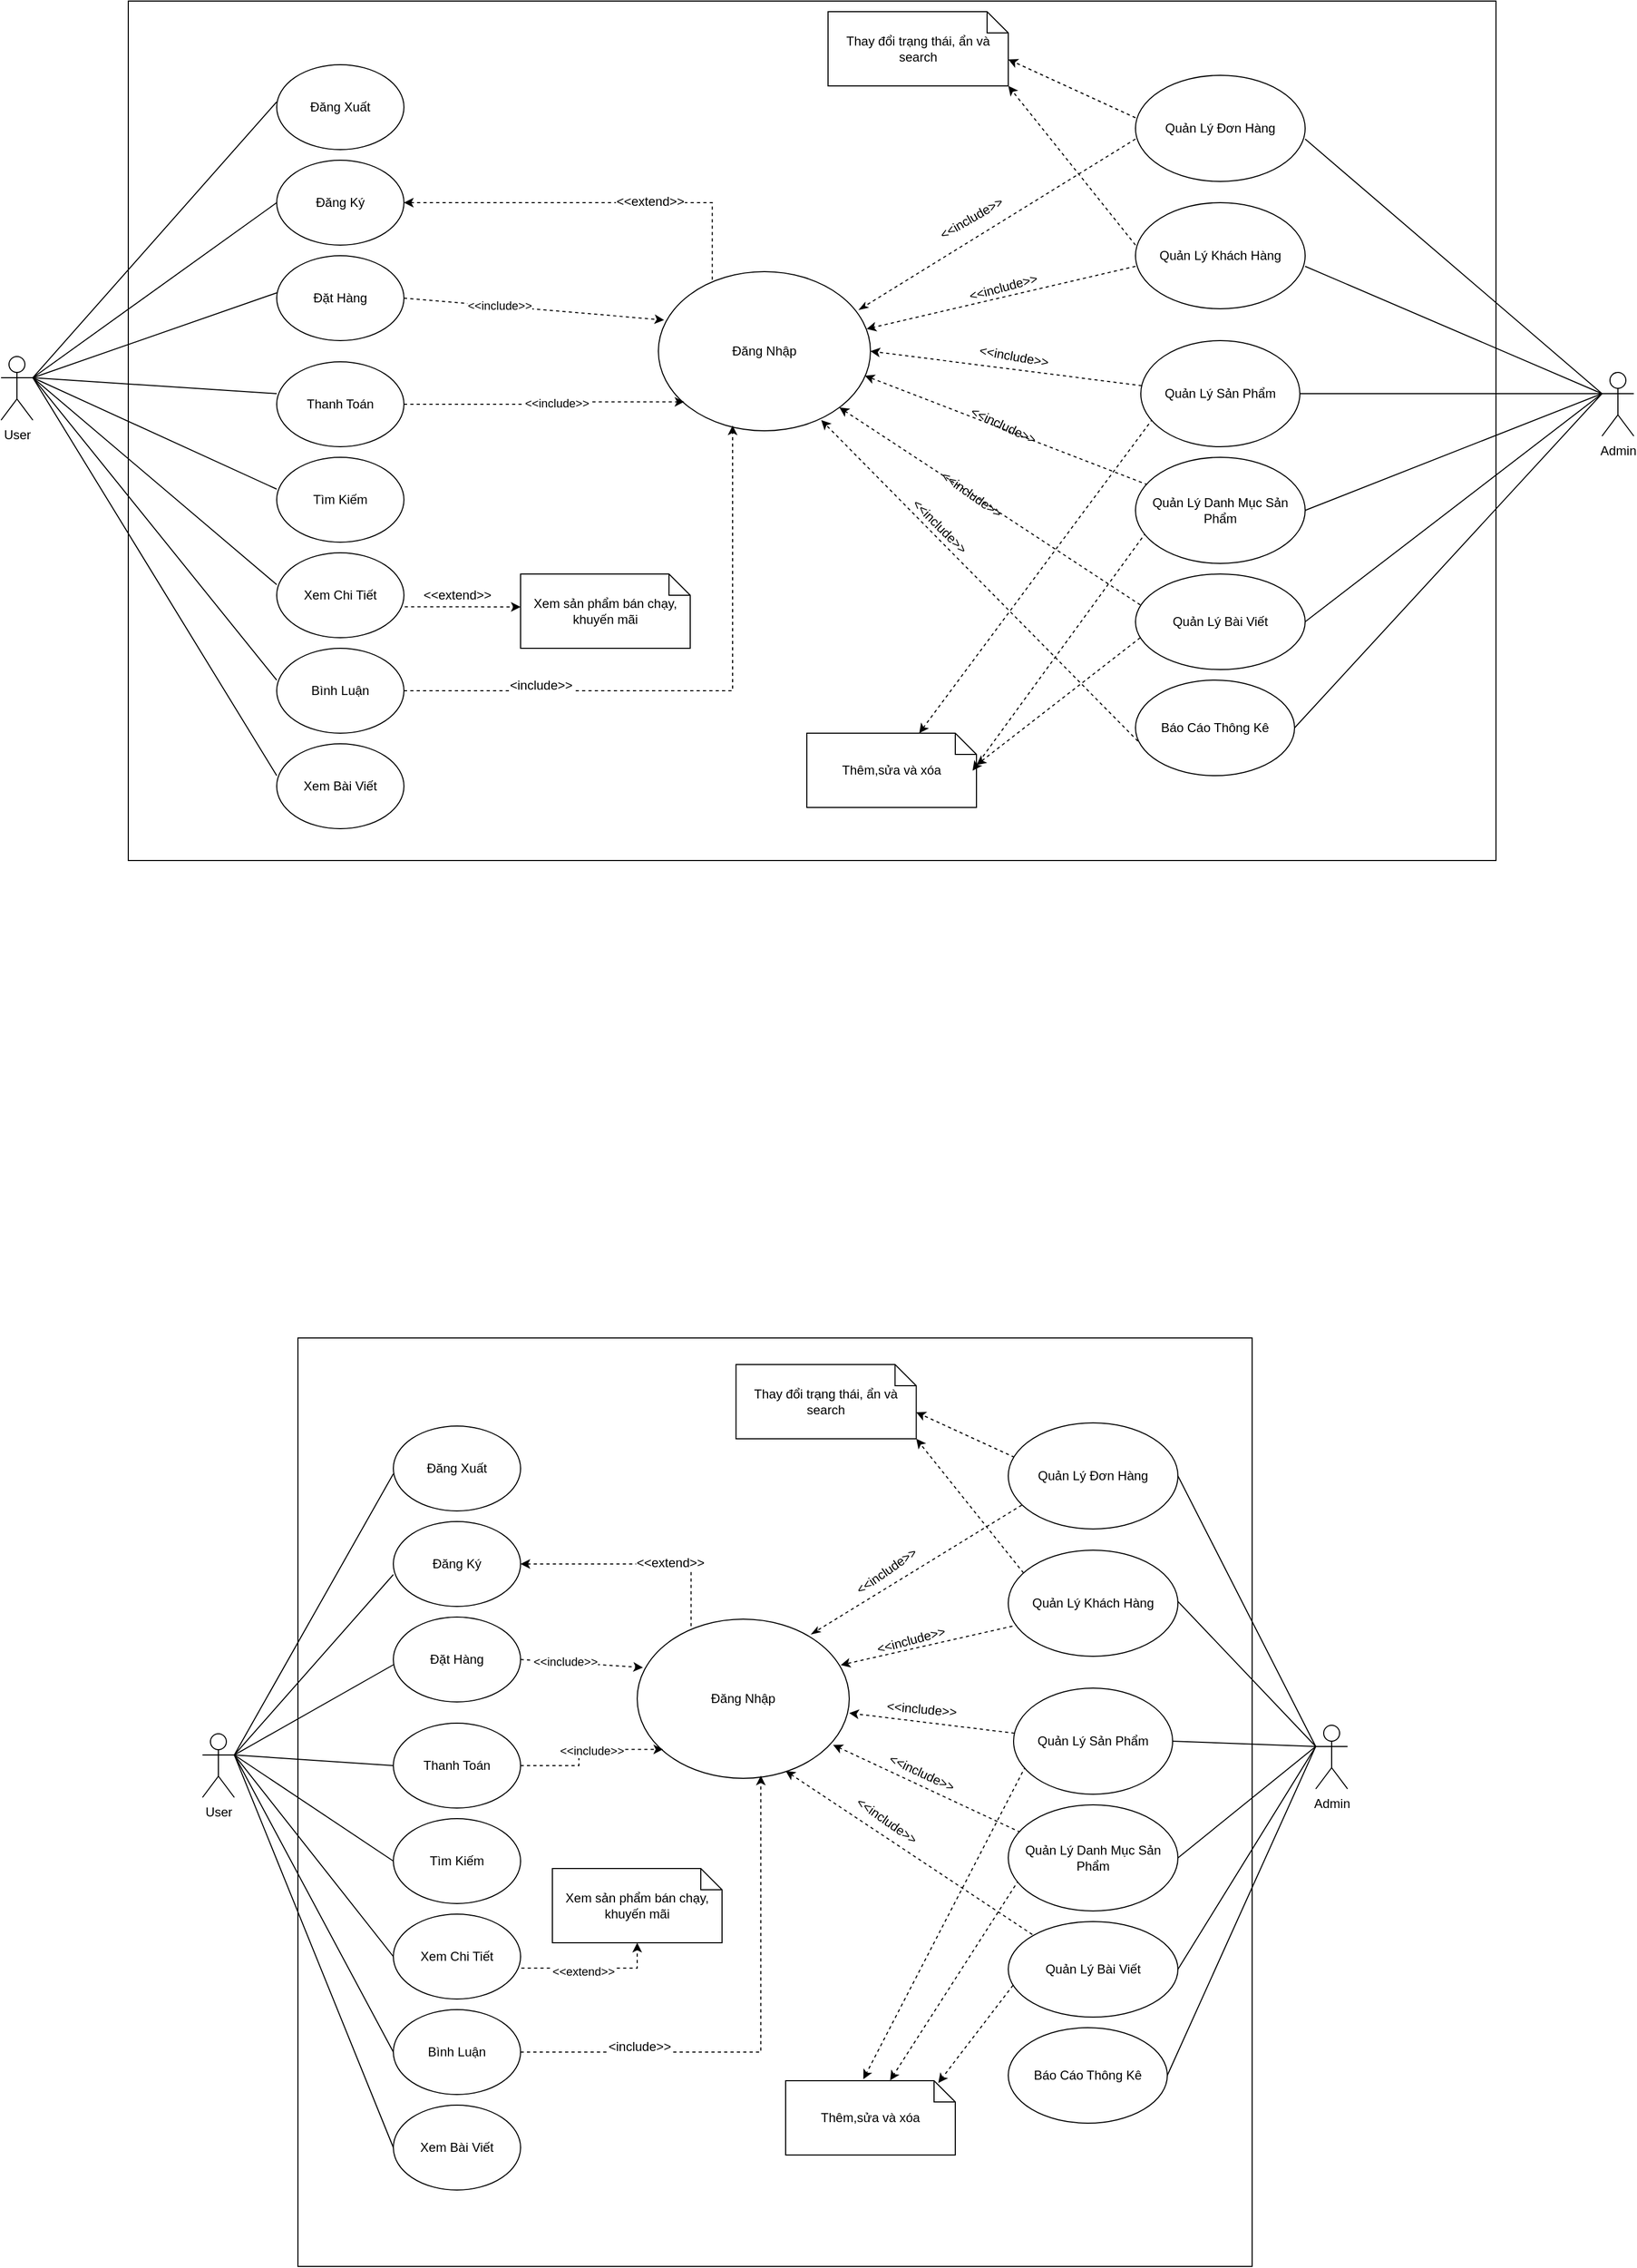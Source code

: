 <mxfile version="25.0.3">
  <diagram name="Page-1" id="x4a_CrOOiANk78A3KvGd">
    <mxGraphModel dx="1878" dy="922" grid="1" gridSize="10" guides="1" tooltips="1" connect="1" arrows="1" fold="1" page="1" pageScale="1" pageWidth="3300" pageHeight="4681" math="0" shadow="0">
      <root>
        <mxCell id="0" />
        <mxCell id="1" parent="0" />
        <mxCell id="pyRZXPUVbA9_702f5Y_X-11" style="rounded=0;orthogonalLoop=1;jettySize=auto;html=1;exitX=1;exitY=0.333;exitDx=0;exitDy=0;exitPerimeter=0;fontFamily=Helvetica;fontSize=12;fontColor=default;entryX=0;entryY=0.5;entryDx=0;entryDy=0;endArrow=none;endFill=0;" parent="1" source="Nud_BQLuELYe_r3ZkEnG-1" edge="1">
          <mxGeometry relative="1" as="geometry">
            <mxPoint x="1120" y="220" as="targetPoint" />
          </mxGeometry>
        </mxCell>
        <mxCell id="pyRZXPUVbA9_702f5Y_X-12" style="rounded=0;orthogonalLoop=1;jettySize=auto;html=1;exitX=1;exitY=0.333;exitDx=0;exitDy=0;exitPerimeter=0;fontFamily=Helvetica;fontSize=12;fontColor=default;entryX=0;entryY=0.5;entryDx=0;entryDy=0;endArrow=none;endFill=0;" parent="1" source="Nud_BQLuELYe_r3ZkEnG-1" edge="1">
          <mxGeometry relative="1" as="geometry">
            <mxPoint x="1120.0" y="125" as="targetPoint" />
          </mxGeometry>
        </mxCell>
        <mxCell id="pyRZXPUVbA9_702f5Y_X-20" style="rounded=0;orthogonalLoop=1;jettySize=auto;html=1;exitX=1;exitY=0.333;exitDx=0;exitDy=0;exitPerimeter=0;fontFamily=Helvetica;fontSize=12;fontColor=default;entryX=0;entryY=0.5;entryDx=0;entryDy=0;endArrow=none;endFill=0;" parent="1" source="Nud_BQLuELYe_r3ZkEnG-1" edge="1">
          <mxGeometry relative="1" as="geometry">
            <mxPoint x="1120.0" y="670" as="targetPoint" />
          </mxGeometry>
        </mxCell>
        <mxCell id="Nud_BQLuELYe_r3ZkEnG-1" value="User" style="shape=umlActor;verticalLabelPosition=bottom;verticalAlign=top;html=1;outlineConnect=0;" parent="1" vertex="1">
          <mxGeometry x="860" y="365" width="30" height="60" as="geometry" />
        </mxCell>
        <mxCell id="OdKkpMeZ7IpjYvgaHoXA-8" style="rounded=0;orthogonalLoop=1;jettySize=auto;html=1;exitX=0;exitY=0.333;exitDx=0;exitDy=0;exitPerimeter=0;entryX=1;entryY=0.5;entryDx=0;entryDy=0;endArrow=none;endFill=0;" parent="1" source="Nud_BQLuELYe_r3ZkEnG-3" edge="1">
          <mxGeometry relative="1" as="geometry">
            <mxPoint x="2090" y="160" as="targetPoint" />
          </mxGeometry>
        </mxCell>
        <mxCell id="OdKkpMeZ7IpjYvgaHoXA-9" style="rounded=0;orthogonalLoop=1;jettySize=auto;html=1;exitX=0;exitY=0.333;exitDx=0;exitDy=0;exitPerimeter=0;entryX=1;entryY=0.5;entryDx=0;entryDy=0;endArrow=none;endFill=0;" parent="1" source="Nud_BQLuELYe_r3ZkEnG-3" edge="1">
          <mxGeometry relative="1" as="geometry">
            <mxPoint x="2090" y="280.0" as="targetPoint" />
          </mxGeometry>
        </mxCell>
        <mxCell id="OdKkpMeZ7IpjYvgaHoXA-10" style="rounded=0;orthogonalLoop=1;jettySize=auto;html=1;exitX=0;exitY=0.333;exitDx=0;exitDy=0;exitPerimeter=0;endArrow=none;endFill=0;entryX=1;entryY=0.5;entryDx=0;entryDy=0;" parent="1" source="Nud_BQLuELYe_r3ZkEnG-3" target="EuURe4UWY_9U8k-Uneeb-14" edge="1">
          <mxGeometry relative="1" as="geometry">
            <mxPoint x="2090" y="400.0" as="targetPoint" />
          </mxGeometry>
        </mxCell>
        <mxCell id="OdKkpMeZ7IpjYvgaHoXA-11" style="rounded=0;orthogonalLoop=1;jettySize=auto;html=1;entryX=1;entryY=0.5;entryDx=0;entryDy=0;endArrow=none;endFill=0;" parent="1" target="EuURe4UWY_9U8k-Uneeb-15" edge="1">
          <mxGeometry relative="1" as="geometry">
            <mxPoint x="2370" y="400" as="sourcePoint" />
            <mxPoint x="2090" y="520.0" as="targetPoint" />
          </mxGeometry>
        </mxCell>
        <mxCell id="OdKkpMeZ7IpjYvgaHoXA-12" style="rounded=0;orthogonalLoop=1;jettySize=auto;html=1;exitX=0;exitY=0.333;exitDx=0;exitDy=0;exitPerimeter=0;entryX=1;entryY=0.5;entryDx=0;entryDy=0;endArrow=none;endFill=0;" parent="1" source="Nud_BQLuELYe_r3ZkEnG-3" target="EuURe4UWY_9U8k-Uneeb-16" edge="1">
          <mxGeometry relative="1" as="geometry">
            <mxPoint x="2090" y="640" as="targetPoint" />
          </mxGeometry>
        </mxCell>
        <mxCell id="qhDxRso9LNAH2FtVtD3s-2" style="rounded=0;orthogonalLoop=1;jettySize=auto;html=1;exitX=0;exitY=0.333;exitDx=0;exitDy=0;exitPerimeter=0;entryX=1;entryY=0.5;entryDx=0;entryDy=0;endArrow=none;endFill=0;" parent="1" source="Nud_BQLuELYe_r3ZkEnG-3" target="EuURe4UWY_9U8k-Uneeb-17" edge="1">
          <mxGeometry relative="1" as="geometry">
            <mxPoint x="2090" y="760" as="targetPoint" />
          </mxGeometry>
        </mxCell>
        <mxCell id="Nud_BQLuELYe_r3ZkEnG-3" value="Admin" style="shape=umlActor;verticalLabelPosition=bottom;verticalAlign=top;html=1;outlineConnect=0;" parent="1" vertex="1">
          <mxGeometry x="2370" y="380" width="30" height="60" as="geometry" />
        </mxCell>
        <mxCell id="hHHpHos3qXQZ88BaUu0H-11" value="" style="endArrow=none;html=1;rounded=0;entryX=0;entryY=0.5;entryDx=0;entryDy=0;" parent="1" edge="1">
          <mxGeometry width="50" height="50" relative="1" as="geometry">
            <mxPoint x="890" y="385" as="sourcePoint" />
            <mxPoint x="1120" y="305" as="targetPoint" />
          </mxGeometry>
        </mxCell>
        <mxCell id="hHHpHos3qXQZ88BaUu0H-12" value="" style="endArrow=none;html=1;rounded=0;entryX=0;entryY=0.5;entryDx=0;entryDy=0;" parent="1" edge="1">
          <mxGeometry width="50" height="50" relative="1" as="geometry">
            <mxPoint x="890" y="385" as="sourcePoint" />
            <mxPoint x="1120" y="400" as="targetPoint" />
          </mxGeometry>
        </mxCell>
        <mxCell id="hHHpHos3qXQZ88BaUu0H-13" value="" style="endArrow=none;html=1;rounded=0;entryX=0;entryY=0.5;entryDx=0;entryDy=0;" parent="1" edge="1">
          <mxGeometry width="50" height="50" relative="1" as="geometry">
            <mxPoint x="890" y="385" as="sourcePoint" />
            <mxPoint x="1120.0" y="490" as="targetPoint" />
          </mxGeometry>
        </mxCell>
        <mxCell id="hHHpHos3qXQZ88BaUu0H-14" value="" style="endArrow=none;html=1;rounded=0;entryX=0;entryY=0.5;entryDx=0;entryDy=0;exitX=1;exitY=0.333;exitDx=0;exitDy=0;exitPerimeter=0;" parent="1" source="Nud_BQLuELYe_r3ZkEnG-1" edge="1">
          <mxGeometry width="50" height="50" relative="1" as="geometry">
            <mxPoint x="890" y="405" as="sourcePoint" />
            <mxPoint x="1120.0" y="580" as="targetPoint" />
          </mxGeometry>
        </mxCell>
        <mxCell id="hHHpHos3qXQZ88BaUu0H-34" value="Đăng Nhập" style="ellipse;whiteSpace=wrap;html=1;" parent="1" vertex="1">
          <mxGeometry x="1480" y="285" width="200" height="150" as="geometry" />
        </mxCell>
        <mxCell id="OdKkpMeZ7IpjYvgaHoXA-18" style="rounded=0;orthogonalLoop=1;jettySize=auto;html=1;exitX=0;exitY=0.5;exitDx=0;exitDy=0;entryX=0.945;entryY=0.24;entryDx=0;entryDy=0;dashed=1;endArrow=classicThin;endFill=1;entryPerimeter=0;" parent="1" target="hHHpHos3qXQZ88BaUu0H-34" edge="1">
          <mxGeometry relative="1" as="geometry">
            <mxPoint x="1930" y="160" as="sourcePoint" />
          </mxGeometry>
        </mxCell>
        <mxCell id="OdKkpMeZ7IpjYvgaHoXA-16" style="rounded=0;orthogonalLoop=1;jettySize=auto;html=1;exitX=0;exitY=0.25;exitDx=0;exitDy=0;dashed=1;endArrow=classic;endFill=1;entryX=1;entryY=1;entryDx=0;entryDy=0;entryPerimeter=0;" parent="1" target="OdKkpMeZ7IpjYvgaHoXA-13" edge="1">
          <mxGeometry relative="1" as="geometry">
            <mxPoint x="1750" y="110" as="targetPoint" />
            <mxPoint x="1930" y="260.0" as="sourcePoint" />
          </mxGeometry>
        </mxCell>
        <mxCell id="OdKkpMeZ7IpjYvgaHoXA-20" style="rounded=0;orthogonalLoop=1;jettySize=auto;html=1;exitX=0.006;exitY=0.425;exitDx=0;exitDy=0;endArrow=classic;endFill=1;dashed=1;entryX=1;entryY=0.5;entryDx=0;entryDy=0;exitPerimeter=0;" parent="1" source="EuURe4UWY_9U8k-Uneeb-14" target="hHHpHos3qXQZ88BaUu0H-34" edge="1">
          <mxGeometry relative="1" as="geometry">
            <mxPoint x="1930" y="400.0" as="sourcePoint" />
          </mxGeometry>
        </mxCell>
        <mxCell id="EuURe4UWY_9U8k-Uneeb-4" style="rounded=0;orthogonalLoop=1;jettySize=auto;html=1;exitX=0.075;exitY=0.737;exitDx=0;exitDy=0;dashed=1;exitPerimeter=0;" parent="1" source="EuURe4UWY_9U8k-Uneeb-14" target="OdKkpMeZ7IpjYvgaHoXA-14" edge="1">
          <mxGeometry relative="1" as="geometry">
            <mxPoint x="1930" y="440.0" as="sourcePoint" />
          </mxGeometry>
        </mxCell>
        <mxCell id="OdKkpMeZ7IpjYvgaHoXA-23" style="rounded=0;orthogonalLoop=1;jettySize=auto;html=1;exitX=0.028;exitY=0.323;exitDx=0;exitDy=0;entryX=1;entryY=1;entryDx=0;entryDy=0;dashed=1;endArrow=classic;endFill=1;exitPerimeter=0;" parent="1" source="EuURe4UWY_9U8k-Uneeb-16" target="hHHpHos3qXQZ88BaUu0H-34" edge="1">
          <mxGeometry relative="1" as="geometry">
            <mxPoint x="1930" y="620.0" as="sourcePoint" />
          </mxGeometry>
        </mxCell>
        <mxCell id="OdKkpMeZ7IpjYvgaHoXA-13" value="&lt;font style=&quot;font-size: 12px;&quot;&gt;Thay đổi trạng thái, ẩn và search&lt;/font&gt;" style="shape=note;size=20;whiteSpace=wrap;html=1;" parent="1" vertex="1">
          <mxGeometry x="1640" y="40" width="170" height="70" as="geometry" />
        </mxCell>
        <mxCell id="OdKkpMeZ7IpjYvgaHoXA-14" value="&lt;font style=&quot;font-size: 12px;&quot;&gt;Thêm,sửa và xóa&lt;/font&gt;" style="shape=note;size=20;whiteSpace=wrap;html=1;" parent="1" vertex="1">
          <mxGeometry x="1620" y="720" width="160" height="70" as="geometry" />
        </mxCell>
        <mxCell id="OdKkpMeZ7IpjYvgaHoXA-15" style="rounded=0;orthogonalLoop=1;jettySize=auto;html=1;exitX=0;exitY=0.25;exitDx=0;exitDy=0;entryX=0;entryY=0;entryDx=170;entryDy=45;entryPerimeter=0;endArrow=classic;endFill=1;dashed=1;" parent="1" target="OdKkpMeZ7IpjYvgaHoXA-13" edge="1">
          <mxGeometry relative="1" as="geometry">
            <mxPoint x="1930" y="140" as="sourcePoint" />
          </mxGeometry>
        </mxCell>
        <mxCell id="OdKkpMeZ7IpjYvgaHoXA-19" style="rounded=0;orthogonalLoop=1;jettySize=auto;html=1;exitX=0;exitY=0.5;exitDx=0;exitDy=0;entryX=0.982;entryY=0.36;entryDx=0;entryDy=0;entryPerimeter=0;endArrow=classic;endFill=1;dashed=1;" parent="1" target="hHHpHos3qXQZ88BaUu0H-34" edge="1">
          <mxGeometry relative="1" as="geometry">
            <mxPoint x="1930" y="280.0" as="sourcePoint" />
          </mxGeometry>
        </mxCell>
        <mxCell id="OdKkpMeZ7IpjYvgaHoXA-21" style="rounded=0;orthogonalLoop=1;jettySize=auto;html=1;exitX=0.028;exitY=0.667;exitDx=0;exitDy=0;endArrow=classic;endFill=1;dashed=1;exitPerimeter=0;" parent="1" source="EuURe4UWY_9U8k-Uneeb-16" edge="1">
          <mxGeometry relative="1" as="geometry">
            <mxPoint x="1780" y="750" as="targetPoint" />
            <mxPoint x="1930" y="660" as="sourcePoint" />
          </mxGeometry>
        </mxCell>
        <mxCell id="OdKkpMeZ7IpjYvgaHoXA-22" style="rounded=0;orthogonalLoop=1;jettySize=auto;html=1;exitX=0.061;exitY=0.71;exitDx=0;exitDy=0;entryX=0.977;entryY=0.506;entryDx=0;entryDy=0;entryPerimeter=0;endArrow=classic;endFill=1;dashed=1;exitPerimeter=0;" parent="1" source="EuURe4UWY_9U8k-Uneeb-15" target="OdKkpMeZ7IpjYvgaHoXA-14" edge="1">
          <mxGeometry relative="1" as="geometry">
            <mxPoint x="1930" y="540.0" as="sourcePoint" />
          </mxGeometry>
        </mxCell>
        <mxCell id="OdKkpMeZ7IpjYvgaHoXA-24" style="rounded=0;orthogonalLoop=1;jettySize=auto;html=1;exitX=0.072;exitY=0.259;exitDx=0;exitDy=0;entryX=0.974;entryY=0.654;entryDx=0;entryDy=0;entryPerimeter=0;dashed=1;endArrow=classic;endFill=1;exitPerimeter=0;" parent="1" source="EuURe4UWY_9U8k-Uneeb-15" target="hHHpHos3qXQZ88BaUu0H-34" edge="1">
          <mxGeometry relative="1" as="geometry">
            <mxPoint x="1930" y="500.0" as="sourcePoint" />
          </mxGeometry>
        </mxCell>
        <mxCell id="OdKkpMeZ7IpjYvgaHoXA-25" value="&amp;lt;&amp;lt;include&amp;gt;&amp;gt;" style="text;html=1;align=center;verticalAlign=middle;resizable=0;points=[];autosize=1;strokeColor=none;fillColor=none;rotation=-30;" parent="1" vertex="1">
          <mxGeometry x="1730" y="220" width="90" height="30" as="geometry" />
        </mxCell>
        <mxCell id="OdKkpMeZ7IpjYvgaHoXA-26" value="&amp;lt;&amp;lt;include&amp;gt;&amp;gt;" style="text;html=1;align=center;verticalAlign=middle;resizable=0;points=[];autosize=1;strokeColor=none;fillColor=none;rotation=-15;" parent="1" vertex="1">
          <mxGeometry x="1760" y="285" width="90" height="30" as="geometry" />
        </mxCell>
        <mxCell id="OdKkpMeZ7IpjYvgaHoXA-27" value="&amp;lt;&amp;lt;include&amp;gt;&amp;gt;" style="text;html=1;align=center;verticalAlign=middle;resizable=0;points=[];autosize=1;strokeColor=none;fillColor=none;rotation=10;" parent="1" vertex="1">
          <mxGeometry x="1770" y="350" width="90" height="30" as="geometry" />
        </mxCell>
        <mxCell id="OdKkpMeZ7IpjYvgaHoXA-28" value="&amp;lt;&amp;lt;include&amp;gt;&amp;gt;" style="text;html=1;align=center;verticalAlign=middle;resizable=0;points=[];autosize=1;strokeColor=none;fillColor=none;rotation=25;" parent="1" vertex="1">
          <mxGeometry x="1760" y="415" width="90" height="30" as="geometry" />
        </mxCell>
        <mxCell id="OdKkpMeZ7IpjYvgaHoXA-29" value="&amp;lt;&amp;lt;include&amp;gt;&amp;gt;" style="text;html=1;align=center;verticalAlign=middle;resizable=0;points=[];autosize=1;strokeColor=none;fillColor=none;rotation=45;" parent="1" vertex="1">
          <mxGeometry x="1700" y="510" width="90" height="30" as="geometry" />
        </mxCell>
        <mxCell id="qhDxRso9LNAH2FtVtD3s-3" style="rounded=0;orthogonalLoop=1;jettySize=auto;html=1;exitX=0.015;exitY=0.639;exitDx=0;exitDy=0;entryX=0.768;entryY=0.933;entryDx=0;entryDy=0;entryPerimeter=0;endArrow=classic;endFill=1;dashed=1;exitPerimeter=0;" parent="1" source="EuURe4UWY_9U8k-Uneeb-17" target="hHHpHos3qXQZ88BaUu0H-34" edge="1">
          <mxGeometry relative="1" as="geometry">
            <mxPoint x="1930" y="740" as="sourcePoint" />
          </mxGeometry>
        </mxCell>
        <mxCell id="qhDxRso9LNAH2FtVtD3s-4" value="&amp;lt;&amp;lt;include&amp;gt;&amp;gt;" style="text;html=1;align=center;verticalAlign=middle;resizable=0;points=[];autosize=1;strokeColor=none;fillColor=none;rotation=35;" parent="1" vertex="1">
          <mxGeometry x="1730" y="480" width="90" height="30" as="geometry" />
        </mxCell>
        <mxCell id="pyRZXPUVbA9_702f5Y_X-13" value="Xem sản phẩm bán chạy, khuyến mãi" style="shape=note;size=20;whiteSpace=wrap;html=1;" parent="1" vertex="1">
          <mxGeometry x="1350" y="570" width="160" height="70" as="geometry" />
        </mxCell>
        <mxCell id="pyRZXPUVbA9_702f5Y_X-14" style="edgeStyle=orthogonalEdgeStyle;rounded=0;orthogonalLoop=1;jettySize=auto;html=1;fontFamily=Helvetica;fontSize=12;fontColor=default;dashed=1;exitX=1.006;exitY=0.636;exitDx=0;exitDy=0;exitPerimeter=0;" parent="1" source="EuURe4UWY_9U8k-Uneeb-9" edge="1">
          <mxGeometry relative="1" as="geometry">
            <mxPoint x="1250" y="600" as="sourcePoint" />
            <mxPoint x="1350" y="601" as="targetPoint" />
          </mxGeometry>
        </mxCell>
        <mxCell id="pyRZXPUVbA9_702f5Y_X-34" value="&amp;lt;&amp;lt;extend&amp;gt;&amp;gt;" style="edgeLabel;html=1;align=center;verticalAlign=middle;resizable=0;points=[];rounded=1;shadow=0;strokeColor=default;fontFamily=Helvetica;fontSize=12;fontColor=default;fillColor=none;" parent="pyRZXPUVbA9_702f5Y_X-14" vertex="1" connectable="0">
          <mxGeometry x="-0.142" y="2" relative="1" as="geometry">
            <mxPoint x="2" y="-9" as="offset" />
          </mxGeometry>
        </mxCell>
        <mxCell id="pyRZXPUVbA9_702f5Y_X-17" style="edgeStyle=orthogonalEdgeStyle;rounded=0;orthogonalLoop=1;jettySize=auto;html=1;exitX=1;exitY=0.5;exitDx=0;exitDy=0;entryX=0.254;entryY=0.064;entryDx=0;entryDy=0;entryPerimeter=0;fontFamily=Helvetica;fontSize=12;fontColor=default;dashed=1;endArrow=none;endFill=0;startArrow=classic;startFill=1;" parent="1" source="EuURe4UWY_9U8k-Uneeb-1" target="hHHpHos3qXQZ88BaUu0H-34" edge="1">
          <mxGeometry relative="1" as="geometry">
            <mxPoint x="1010.0" y="235" as="sourcePoint" />
          </mxGeometry>
        </mxCell>
        <mxCell id="pyRZXPUVbA9_702f5Y_X-35" value="&amp;lt;&amp;lt;extend&amp;gt;&amp;gt;" style="edgeLabel;html=1;align=center;verticalAlign=middle;resizable=0;points=[];rounded=1;shadow=0;strokeColor=default;fontFamily=Helvetica;fontSize=12;fontColor=default;fillColor=none;" parent="pyRZXPUVbA9_702f5Y_X-17" vertex="1" connectable="0">
          <mxGeometry x="0.27" y="1" relative="1" as="geometry">
            <mxPoint as="offset" />
          </mxGeometry>
        </mxCell>
        <mxCell id="pyRZXPUVbA9_702f5Y_X-21" style="edgeStyle=orthogonalEdgeStyle;rounded=0;orthogonalLoop=1;jettySize=auto;html=1;exitX=1;exitY=0.5;exitDx=0;exitDy=0;entryX=0.35;entryY=0.967;entryDx=0;entryDy=0;entryPerimeter=0;fontFamily=Helvetica;fontSize=12;fontColor=default;dashed=1;" parent="1" source="EuURe4UWY_9U8k-Uneeb-10" target="hHHpHos3qXQZ88BaUu0H-34" edge="1">
          <mxGeometry relative="1" as="geometry">
            <mxPoint x="1010.0" y="780" as="sourcePoint" />
          </mxGeometry>
        </mxCell>
        <mxCell id="pyRZXPUVbA9_702f5Y_X-32" value="&amp;lt;include&amp;gt;&amp;gt;" style="edgeLabel;html=1;align=center;verticalAlign=middle;resizable=0;points=[];rounded=1;shadow=0;strokeColor=default;fontFamily=Helvetica;fontSize=12;fontColor=default;fillColor=none;" parent="pyRZXPUVbA9_702f5Y_X-21" vertex="1" connectable="0">
          <mxGeometry x="-0.541" y="5" relative="1" as="geometry">
            <mxPoint as="offset" />
          </mxGeometry>
        </mxCell>
        <mxCell id="pyRZXPUVbA9_702f5Y_X-24" style="rounded=0;orthogonalLoop=1;jettySize=auto;html=1;exitX=0;exitY=0.5;exitDx=0;exitDy=0;fontFamily=Helvetica;fontSize=12;fontColor=default;entryX=1;entryY=0.333;entryDx=0;entryDy=0;entryPerimeter=0;endArrow=none;endFill=0;" parent="1" target="Nud_BQLuELYe_r3ZkEnG-1" edge="1">
          <mxGeometry relative="1" as="geometry">
            <mxPoint x="850" y="450" as="targetPoint" />
            <mxPoint x="1120.0" y="760" as="sourcePoint" />
          </mxGeometry>
        </mxCell>
        <mxCell id="EuURe4UWY_9U8k-Uneeb-1" value="Đăng Ký" style="ellipse;whiteSpace=wrap;html=1;" parent="1" vertex="1">
          <mxGeometry x="1120" y="180" width="120" height="80" as="geometry" />
        </mxCell>
        <mxCell id="EuURe4UWY_9U8k-Uneeb-2" value="Đăng Xuất" style="ellipse;whiteSpace=wrap;html=1;" parent="1" vertex="1">
          <mxGeometry x="1120" y="90" width="120" height="80" as="geometry" />
        </mxCell>
        <mxCell id="EuURe4UWY_9U8k-Uneeb-3" value="Đặt Hàng" style="ellipse;whiteSpace=wrap;html=1;" parent="1" vertex="1">
          <mxGeometry x="1120" y="270" width="120" height="80" as="geometry" />
        </mxCell>
        <mxCell id="EuURe4UWY_9U8k-Uneeb-6" style="edgeStyle=orthogonalEdgeStyle;rounded=0;orthogonalLoop=1;jettySize=auto;html=1;exitX=1;exitY=0.5;exitDx=0;exitDy=0;entryX=0.122;entryY=0.818;entryDx=0;entryDy=0;dashed=1;entryPerimeter=0;" parent="1" source="EuURe4UWY_9U8k-Uneeb-5" target="hHHpHos3qXQZ88BaUu0H-34" edge="1">
          <mxGeometry relative="1" as="geometry" />
        </mxCell>
        <mxCell id="EuURe4UWY_9U8k-Uneeb-7" value="&amp;lt;&amp;lt;include&amp;gt;&amp;gt;" style="edgeLabel;html=1;align=center;verticalAlign=middle;resizable=0;points=[];" parent="EuURe4UWY_9U8k-Uneeb-6" vertex="1" connectable="0">
          <mxGeometry x="0.098" y="-1" relative="1" as="geometry">
            <mxPoint as="offset" />
          </mxGeometry>
        </mxCell>
        <mxCell id="EuURe4UWY_9U8k-Uneeb-5" value="Thanh Toán" style="ellipse;whiteSpace=wrap;html=1;" parent="1" vertex="1">
          <mxGeometry x="1120" y="370" width="120" height="80" as="geometry" />
        </mxCell>
        <mxCell id="EuURe4UWY_9U8k-Uneeb-8" value="Tìm Kiếm" style="ellipse;whiteSpace=wrap;html=1;" parent="1" vertex="1">
          <mxGeometry x="1120" y="460" width="120" height="80" as="geometry" />
        </mxCell>
        <mxCell id="EuURe4UWY_9U8k-Uneeb-9" value="Xem Chi Tiết" style="ellipse;whiteSpace=wrap;html=1;" parent="1" vertex="1">
          <mxGeometry x="1120" y="550" width="120" height="80" as="geometry" />
        </mxCell>
        <mxCell id="EuURe4UWY_9U8k-Uneeb-10" value="Bình Luận" style="ellipse;whiteSpace=wrap;html=1;" parent="1" vertex="1">
          <mxGeometry x="1120" y="640" width="120" height="80" as="geometry" />
        </mxCell>
        <mxCell id="EuURe4UWY_9U8k-Uneeb-11" value="Xem Bài Viết" style="ellipse;whiteSpace=wrap;html=1;" parent="1" vertex="1">
          <mxGeometry x="1120" y="730" width="120" height="80" as="geometry" />
        </mxCell>
        <mxCell id="EuURe4UWY_9U8k-Uneeb-12" value="Quản Lý Đơn Hàng" style="ellipse;whiteSpace=wrap;html=1;" parent="1" vertex="1">
          <mxGeometry x="1930" y="100" width="160" height="100" as="geometry" />
        </mxCell>
        <mxCell id="EuURe4UWY_9U8k-Uneeb-13" value="Quản Lý Khách Hàng" style="ellipse;whiteSpace=wrap;html=1;" parent="1" vertex="1">
          <mxGeometry x="1930" y="220" width="160" height="100" as="geometry" />
        </mxCell>
        <mxCell id="EuURe4UWY_9U8k-Uneeb-14" value="Quản Lý Sản Phẩm" style="ellipse;whiteSpace=wrap;html=1;" parent="1" vertex="1">
          <mxGeometry x="1935" y="350" width="150" height="100" as="geometry" />
        </mxCell>
        <mxCell id="EuURe4UWY_9U8k-Uneeb-15" value="Quản Lý Danh Mục Sản Phẩm" style="ellipse;whiteSpace=wrap;html=1;" parent="1" vertex="1">
          <mxGeometry x="1930" y="460" width="160" height="100" as="geometry" />
        </mxCell>
        <mxCell id="EuURe4UWY_9U8k-Uneeb-16" value="Quản Lý Bài Viết" style="ellipse;whiteSpace=wrap;html=1;" parent="1" vertex="1">
          <mxGeometry x="1930" y="570" width="160" height="90" as="geometry" />
        </mxCell>
        <mxCell id="EuURe4UWY_9U8k-Uneeb-17" value="Báo Cáo Thông Kê" style="ellipse;whiteSpace=wrap;html=1;" parent="1" vertex="1">
          <mxGeometry x="1930" y="670" width="150" height="90" as="geometry" />
        </mxCell>
        <mxCell id="uTmI_kCCE4DWSWWAX9hR-1" style="rounded=0;orthogonalLoop=1;jettySize=auto;html=1;exitX=1;exitY=0.5;exitDx=0;exitDy=0;entryX=0.027;entryY=0.304;entryDx=0;entryDy=0;entryPerimeter=0;dashed=1;" parent="1" source="EuURe4UWY_9U8k-Uneeb-3" target="hHHpHos3qXQZ88BaUu0H-34" edge="1">
          <mxGeometry relative="1" as="geometry" />
        </mxCell>
        <mxCell id="uTmI_kCCE4DWSWWAX9hR-2" value="&amp;lt;&amp;lt;include&amp;gt;&amp;gt;" style="edgeLabel;html=1;align=center;verticalAlign=middle;resizable=0;points=[];" parent="uTmI_kCCE4DWSWWAX9hR-1" vertex="1" connectable="0">
          <mxGeometry x="-0.27" y="1" relative="1" as="geometry">
            <mxPoint as="offset" />
          </mxGeometry>
        </mxCell>
        <mxCell id="rY7MfT4niu6-G_6UT-ae-1" value="" style="rounded=0;whiteSpace=wrap;html=1;fillColor=none;" parent="1" vertex="1">
          <mxGeometry x="980" y="30" width="1290" height="810" as="geometry" />
        </mxCell>
        <mxCell id="iKFPu-Q9ZNN0z63ZlJCo-1" style="rounded=0;orthogonalLoop=1;jettySize=auto;html=1;exitX=1;exitY=0.333;exitDx=0;exitDy=0;exitPerimeter=0;fontFamily=Helvetica;fontSize=12;fontColor=default;entryX=0;entryY=0.5;entryDx=0;entryDy=0;endArrow=none;endFill=0;" parent="1" source="iKFPu-Q9ZNN0z63ZlJCo-4" edge="1">
          <mxGeometry relative="1" as="geometry">
            <mxPoint x="1230" y="1513" as="targetPoint" />
          </mxGeometry>
        </mxCell>
        <mxCell id="iKFPu-Q9ZNN0z63ZlJCo-2" style="rounded=0;orthogonalLoop=1;jettySize=auto;html=1;exitX=1;exitY=0.333;exitDx=0;exitDy=0;exitPerimeter=0;fontFamily=Helvetica;fontSize=12;fontColor=default;entryX=0;entryY=0.5;entryDx=0;entryDy=0;endArrow=none;endFill=0;" parent="1" source="iKFPu-Q9ZNN0z63ZlJCo-4" edge="1">
          <mxGeometry relative="1" as="geometry">
            <mxPoint x="1230.0" y="1418" as="targetPoint" />
          </mxGeometry>
        </mxCell>
        <mxCell id="iKFPu-Q9ZNN0z63ZlJCo-3" style="rounded=0;orthogonalLoop=1;jettySize=auto;html=1;exitX=1;exitY=0.333;exitDx=0;exitDy=0;exitPerimeter=0;fontFamily=Helvetica;fontSize=12;fontColor=default;entryX=0;entryY=0.5;entryDx=0;entryDy=0;endArrow=none;endFill=0;" parent="1" source="iKFPu-Q9ZNN0z63ZlJCo-4" edge="1">
          <mxGeometry relative="1" as="geometry">
            <mxPoint x="1230.0" y="1963" as="targetPoint" />
          </mxGeometry>
        </mxCell>
        <mxCell id="iKFPu-Q9ZNN0z63ZlJCo-4" value="User" style="shape=umlActor;verticalLabelPosition=bottom;verticalAlign=top;html=1;outlineConnect=0;" parent="1" vertex="1">
          <mxGeometry x="1050" y="1663" width="30" height="60" as="geometry" />
        </mxCell>
        <mxCell id="iKFPu-Q9ZNN0z63ZlJCo-5" style="rounded=0;orthogonalLoop=1;jettySize=auto;html=1;exitX=0;exitY=0.333;exitDx=0;exitDy=0;exitPerimeter=0;entryX=1;entryY=0.5;entryDx=0;entryDy=0;endArrow=none;endFill=0;" parent="1" source="iKFPu-Q9ZNN0z63ZlJCo-11" target="iKFPu-Q9ZNN0z63ZlJCo-54" edge="1">
          <mxGeometry relative="1" as="geometry">
            <mxPoint x="2070" y="1430" as="targetPoint" />
          </mxGeometry>
        </mxCell>
        <mxCell id="iKFPu-Q9ZNN0z63ZlJCo-6" style="rounded=0;orthogonalLoop=1;jettySize=auto;html=1;exitX=0;exitY=0.333;exitDx=0;exitDy=0;exitPerimeter=0;entryX=0.985;entryY=0.458;entryDx=0;entryDy=0;endArrow=none;endFill=0;entryPerimeter=0;" parent="1" source="iKFPu-Q9ZNN0z63ZlJCo-11" target="iKFPu-Q9ZNN0z63ZlJCo-55" edge="1">
          <mxGeometry relative="1" as="geometry">
            <mxPoint x="2070" y="1550" as="targetPoint" />
          </mxGeometry>
        </mxCell>
        <mxCell id="iKFPu-Q9ZNN0z63ZlJCo-7" style="rounded=0;orthogonalLoop=1;jettySize=auto;html=1;exitX=0;exitY=0.333;exitDx=0;exitDy=0;exitPerimeter=0;endArrow=none;endFill=0;entryX=1;entryY=0.5;entryDx=0;entryDy=0;" parent="1" source="iKFPu-Q9ZNN0z63ZlJCo-11" target="iKFPu-Q9ZNN0z63ZlJCo-56" edge="1">
          <mxGeometry relative="1" as="geometry">
            <mxPoint x="2070" y="1670" as="targetPoint" />
          </mxGeometry>
        </mxCell>
        <mxCell id="iKFPu-Q9ZNN0z63ZlJCo-8" style="rounded=0;orthogonalLoop=1;jettySize=auto;html=1;entryX=1;entryY=0.5;entryDx=0;entryDy=0;endArrow=none;endFill=0;exitX=0;exitY=0.333;exitDx=0;exitDy=0;exitPerimeter=0;" parent="1" source="iKFPu-Q9ZNN0z63ZlJCo-11" target="iKFPu-Q9ZNN0z63ZlJCo-57" edge="1">
          <mxGeometry relative="1" as="geometry">
            <mxPoint x="2350" y="1670" as="sourcePoint" />
            <mxPoint x="2070" y="1790" as="targetPoint" />
          </mxGeometry>
        </mxCell>
        <mxCell id="iKFPu-Q9ZNN0z63ZlJCo-9" style="rounded=0;orthogonalLoop=1;jettySize=auto;html=1;exitX=0;exitY=0.333;exitDx=0;exitDy=0;exitPerimeter=0;entryX=1;entryY=0.5;entryDx=0;entryDy=0;endArrow=none;endFill=0;" parent="1" source="iKFPu-Q9ZNN0z63ZlJCo-11" target="iKFPu-Q9ZNN0z63ZlJCo-58" edge="1">
          <mxGeometry relative="1" as="geometry">
            <mxPoint x="2070" y="1910" as="targetPoint" />
          </mxGeometry>
        </mxCell>
        <mxCell id="iKFPu-Q9ZNN0z63ZlJCo-10" style="rounded=0;orthogonalLoop=1;jettySize=auto;html=1;exitX=0;exitY=0.333;exitDx=0;exitDy=0;exitPerimeter=0;entryX=1;entryY=0.5;entryDx=0;entryDy=0;endArrow=none;endFill=0;" parent="1" source="iKFPu-Q9ZNN0z63ZlJCo-11" target="iKFPu-Q9ZNN0z63ZlJCo-59" edge="1">
          <mxGeometry relative="1" as="geometry">
            <mxPoint x="2070" y="2030" as="targetPoint" />
          </mxGeometry>
        </mxCell>
        <mxCell id="iKFPu-Q9ZNN0z63ZlJCo-12" value="" style="endArrow=none;html=1;rounded=0;entryX=0;entryY=0.5;entryDx=0;entryDy=0;" parent="1" edge="1">
          <mxGeometry width="50" height="50" relative="1" as="geometry">
            <mxPoint x="1080" y="1683" as="sourcePoint" />
            <mxPoint x="1230" y="1598" as="targetPoint" />
          </mxGeometry>
        </mxCell>
        <mxCell id="iKFPu-Q9ZNN0z63ZlJCo-13" value="" style="endArrow=none;html=1;rounded=0;entryX=0;entryY=0.5;entryDx=0;entryDy=0;" parent="1" edge="1">
          <mxGeometry width="50" height="50" relative="1" as="geometry">
            <mxPoint x="1080" y="1683" as="sourcePoint" />
            <mxPoint x="1230" y="1693" as="targetPoint" />
          </mxGeometry>
        </mxCell>
        <mxCell id="iKFPu-Q9ZNN0z63ZlJCo-14" value="" style="endArrow=none;html=1;rounded=0;entryX=0;entryY=0.5;entryDx=0;entryDy=0;" parent="1" edge="1">
          <mxGeometry width="50" height="50" relative="1" as="geometry">
            <mxPoint x="1080" y="1683" as="sourcePoint" />
            <mxPoint x="1230.0" y="1783" as="targetPoint" />
          </mxGeometry>
        </mxCell>
        <mxCell id="iKFPu-Q9ZNN0z63ZlJCo-15" value="" style="endArrow=none;html=1;rounded=0;entryX=0;entryY=0.5;entryDx=0;entryDy=0;exitX=1;exitY=0.333;exitDx=0;exitDy=0;exitPerimeter=0;" parent="1" source="iKFPu-Q9ZNN0z63ZlJCo-4" edge="1">
          <mxGeometry width="50" height="50" relative="1" as="geometry">
            <mxPoint x="1000" y="1698" as="sourcePoint" />
            <mxPoint x="1230.0" y="1873" as="targetPoint" />
          </mxGeometry>
        </mxCell>
        <mxCell id="iKFPu-Q9ZNN0z63ZlJCo-16" value="Đăng Nhập" style="ellipse;whiteSpace=wrap;html=1;" parent="1" vertex="1">
          <mxGeometry x="1460" y="1555" width="200" height="150" as="geometry" />
        </mxCell>
        <mxCell id="iKFPu-Q9ZNN0z63ZlJCo-17" style="rounded=0;orthogonalLoop=1;jettySize=auto;html=1;exitX=0;exitY=0.5;exitDx=0;exitDy=0;entryX=0.82;entryY=0.095;entryDx=0;entryDy=0;dashed=1;endArrow=classicThin;endFill=1;entryPerimeter=0;" parent="1" target="iKFPu-Q9ZNN0z63ZlJCo-16" edge="1">
          <mxGeometry relative="1" as="geometry">
            <mxPoint x="1843.2" y="1435" as="sourcePoint" />
            <mxPoint x="1582.2" y="1596" as="targetPoint" />
          </mxGeometry>
        </mxCell>
        <mxCell id="iKFPu-Q9ZNN0z63ZlJCo-18" style="rounded=0;orthogonalLoop=1;jettySize=auto;html=1;exitX=0;exitY=0.25;exitDx=0;exitDy=0;dashed=1;endArrow=classic;endFill=1;entryX=1;entryY=1;entryDx=0;entryDy=0;entryPerimeter=0;" parent="1" target="iKFPu-Q9ZNN0z63ZlJCo-22" edge="1">
          <mxGeometry relative="1" as="geometry">
            <mxPoint x="1663.2" y="1385" as="targetPoint" />
            <mxPoint x="1843.2" y="1535" as="sourcePoint" />
          </mxGeometry>
        </mxCell>
        <mxCell id="iKFPu-Q9ZNN0z63ZlJCo-19" style="rounded=0;orthogonalLoop=1;jettySize=auto;html=1;exitX=0.006;exitY=0.425;exitDx=0;exitDy=0;endArrow=classic;endFill=1;dashed=1;entryX=1;entryY=0.59;entryDx=0;entryDy=0;exitPerimeter=0;entryPerimeter=0;" parent="1" source="iKFPu-Q9ZNN0z63ZlJCo-56" target="iKFPu-Q9ZNN0z63ZlJCo-16" edge="1">
          <mxGeometry relative="1" as="geometry">
            <mxPoint x="1843.2" y="1675" as="sourcePoint" />
            <mxPoint x="1593.2" y="1635" as="targetPoint" />
          </mxGeometry>
        </mxCell>
        <mxCell id="iKFPu-Q9ZNN0z63ZlJCo-20" style="rounded=0;orthogonalLoop=1;jettySize=auto;html=1;exitX=0.075;exitY=0.737;exitDx=0;exitDy=0;dashed=1;exitPerimeter=0;entryX=0.458;entryY=-0.02;entryDx=0;entryDy=0;entryPerimeter=0;" parent="1" source="iKFPu-Q9ZNN0z63ZlJCo-56" target="iKFPu-Q9ZNN0z63ZlJCo-23" edge="1">
          <mxGeometry relative="1" as="geometry">
            <mxPoint x="1843.2" y="1715" as="sourcePoint" />
            <mxPoint x="1639.215" y="1995" as="targetPoint" />
          </mxGeometry>
        </mxCell>
        <mxCell id="iKFPu-Q9ZNN0z63ZlJCo-21" style="rounded=0;orthogonalLoop=1;jettySize=auto;html=1;exitX=0.028;exitY=0.323;exitDx=0;exitDy=0;dashed=1;endArrow=classic;endFill=1;exitPerimeter=0;" parent="1" edge="1">
          <mxGeometry relative="1" as="geometry">
            <mxPoint x="1877.68" y="1882.04" as="sourcePoint" />
            <mxPoint x="1600" y="1697.97" as="targetPoint" />
          </mxGeometry>
        </mxCell>
        <mxCell id="iKFPu-Q9ZNN0z63ZlJCo-22" value="&lt;font style=&quot;font-size: 12px;&quot;&gt;Thay đổi trạng thái, ẩn và search&lt;/font&gt;" style="shape=note;size=20;whiteSpace=wrap;html=1;" parent="1" vertex="1">
          <mxGeometry x="1553.2" y="1315" width="170" height="70" as="geometry" />
        </mxCell>
        <mxCell id="iKFPu-Q9ZNN0z63ZlJCo-23" value="&lt;font style=&quot;font-size: 12px;&quot;&gt;Thêm,sửa và xóa&lt;/font&gt;" style="shape=note;size=20;whiteSpace=wrap;html=1;" parent="1" vertex="1">
          <mxGeometry x="1600" y="1990" width="160" height="70" as="geometry" />
        </mxCell>
        <mxCell id="iKFPu-Q9ZNN0z63ZlJCo-24" style="rounded=0;orthogonalLoop=1;jettySize=auto;html=1;exitX=0;exitY=0.25;exitDx=0;exitDy=0;entryX=0;entryY=0;entryDx=170;entryDy=45;entryPerimeter=0;endArrow=classic;endFill=1;dashed=1;" parent="1" target="iKFPu-Q9ZNN0z63ZlJCo-22" edge="1">
          <mxGeometry relative="1" as="geometry">
            <mxPoint x="1843.2" y="1415" as="sourcePoint" />
          </mxGeometry>
        </mxCell>
        <mxCell id="iKFPu-Q9ZNN0z63ZlJCo-25" style="rounded=0;orthogonalLoop=1;jettySize=auto;html=1;exitX=0;exitY=0.5;exitDx=0;exitDy=0;entryX=0.96;entryY=0.288;entryDx=0;entryDy=0;entryPerimeter=0;endArrow=classic;endFill=1;dashed=1;" parent="1" target="iKFPu-Q9ZNN0z63ZlJCo-16" edge="1">
          <mxGeometry relative="1" as="geometry">
            <mxPoint x="1843.2" y="1555" as="sourcePoint" />
            <mxPoint x="1589.6" y="1614" as="targetPoint" />
          </mxGeometry>
        </mxCell>
        <mxCell id="iKFPu-Q9ZNN0z63ZlJCo-26" style="rounded=0;orthogonalLoop=1;jettySize=auto;html=1;exitX=0.028;exitY=0.667;exitDx=0;exitDy=0;endArrow=classic;endFill=1;dashed=1;exitPerimeter=0;entryX=0.9;entryY=0.03;entryDx=0;entryDy=0;entryPerimeter=0;" parent="1" source="iKFPu-Q9ZNN0z63ZlJCo-58" target="iKFPu-Q9ZNN0z63ZlJCo-23" edge="1">
          <mxGeometry relative="1" as="geometry">
            <mxPoint x="1693.2" y="2025" as="targetPoint" />
            <mxPoint x="1843.2" y="1935" as="sourcePoint" />
          </mxGeometry>
        </mxCell>
        <mxCell id="iKFPu-Q9ZNN0z63ZlJCo-27" style="rounded=0;orthogonalLoop=1;jettySize=auto;html=1;exitX=0.061;exitY=0.71;exitDx=0;exitDy=0;entryX=0.616;entryY=-0.005;entryDx=0;entryDy=0;entryPerimeter=0;endArrow=classic;endFill=1;dashed=1;exitPerimeter=0;" parent="1" source="iKFPu-Q9ZNN0z63ZlJCo-57" target="iKFPu-Q9ZNN0z63ZlJCo-23" edge="1">
          <mxGeometry relative="1" as="geometry">
            <mxPoint x="1843.2" y="1815" as="sourcePoint" />
            <mxPoint x="1673.2" y="1995" as="targetPoint" />
          </mxGeometry>
        </mxCell>
        <mxCell id="iKFPu-Q9ZNN0z63ZlJCo-28" style="rounded=0;orthogonalLoop=1;jettySize=auto;html=1;exitX=0.072;exitY=0.259;exitDx=0;exitDy=0;entryX=0.924;entryY=0.79;entryDx=0;entryDy=0;entryPerimeter=0;dashed=1;endArrow=classic;endFill=1;exitPerimeter=0;" parent="1" source="iKFPu-Q9ZNN0z63ZlJCo-57" target="iKFPu-Q9ZNN0z63ZlJCo-16" edge="1">
          <mxGeometry relative="1" as="geometry">
            <mxPoint x="1843.2" y="1775" as="sourcePoint" />
            <mxPoint x="1588.0" y="1658.1" as="targetPoint" />
          </mxGeometry>
        </mxCell>
        <mxCell id="iKFPu-Q9ZNN0z63ZlJCo-29" value="&amp;lt;&amp;lt;include&amp;gt;&amp;gt;" style="text;html=1;align=center;verticalAlign=middle;resizable=0;points=[];autosize=1;strokeColor=none;fillColor=none;rotation=-35;" parent="1" vertex="1">
          <mxGeometry x="1650" y="1495" width="90" height="30" as="geometry" />
        </mxCell>
        <mxCell id="iKFPu-Q9ZNN0z63ZlJCo-30" value="&amp;lt;&amp;lt;include&amp;gt;&amp;gt;" style="text;html=1;align=center;verticalAlign=middle;resizable=0;points=[];autosize=1;strokeColor=none;fillColor=none;rotation=-15;" parent="1" vertex="1">
          <mxGeometry x="1673.2" y="1560" width="90" height="30" as="geometry" />
        </mxCell>
        <mxCell id="iKFPu-Q9ZNN0z63ZlJCo-31" value="&amp;lt;&amp;lt;include&amp;gt;&amp;gt;" style="text;html=1;align=center;verticalAlign=middle;resizable=0;points=[];autosize=1;strokeColor=none;fillColor=none;rotation=5;" parent="1" vertex="1">
          <mxGeometry x="1683.2" y="1625" width="90" height="30" as="geometry" />
        </mxCell>
        <mxCell id="iKFPu-Q9ZNN0z63ZlJCo-32" value="&amp;lt;&amp;lt;include&amp;gt;&amp;gt;" style="text;html=1;align=center;verticalAlign=middle;resizable=0;points=[];autosize=1;strokeColor=none;fillColor=none;rotation=25;" parent="1" vertex="1">
          <mxGeometry x="1683.2" y="1685" width="90" height="30" as="geometry" />
        </mxCell>
        <mxCell id="iKFPu-Q9ZNN0z63ZlJCo-35" value="&amp;lt;&amp;lt;include&amp;gt;&amp;gt;" style="text;html=1;align=center;verticalAlign=middle;resizable=0;points=[];autosize=1;strokeColor=none;fillColor=none;rotation=35;" parent="1" vertex="1">
          <mxGeometry x="1650" y="1730" width="90" height="30" as="geometry" />
        </mxCell>
        <mxCell id="iKFPu-Q9ZNN0z63ZlJCo-36" value="Xem sản phẩm bán chạy, khuyến mãi" style="shape=note;size=20;whiteSpace=wrap;html=1;" parent="1" vertex="1">
          <mxGeometry x="1380" y="1790" width="160" height="70" as="geometry" />
        </mxCell>
        <mxCell id="iKFPu-Q9ZNN0z63ZlJCo-37" style="edgeStyle=orthogonalEdgeStyle;rounded=0;orthogonalLoop=1;jettySize=auto;html=1;fontFamily=Helvetica;fontSize=12;fontColor=default;dashed=1;exitX=1.006;exitY=0.636;exitDx=0;exitDy=0;exitPerimeter=0;entryX=0.5;entryY=1;entryDx=0;entryDy=0;entryPerimeter=0;" parent="1" source="iKFPu-Q9ZNN0z63ZlJCo-51" edge="1" target="iKFPu-Q9ZNN0z63ZlJCo-36">
          <mxGeometry relative="1" as="geometry">
            <mxPoint x="1360" y="1890" as="sourcePoint" />
            <mxPoint x="1460" y="1891" as="targetPoint" />
            <Array as="points">
              <mxPoint x="1460" y="1884" />
            </Array>
          </mxGeometry>
        </mxCell>
        <mxCell id="I4UGbsK50NX9osVfM_NF-2" value="&amp;lt;&amp;lt;extend&amp;gt;&amp;gt;" style="edgeLabel;html=1;align=center;verticalAlign=middle;resizable=0;points=[];" vertex="1" connectable="0" parent="iKFPu-Q9ZNN0z63ZlJCo-37">
          <mxGeometry x="-0.12" y="-3" relative="1" as="geometry">
            <mxPoint as="offset" />
          </mxGeometry>
        </mxCell>
        <mxCell id="iKFPu-Q9ZNN0z63ZlJCo-39" style="edgeStyle=orthogonalEdgeStyle;rounded=0;orthogonalLoop=1;jettySize=auto;html=1;exitX=1;exitY=0.5;exitDx=0;exitDy=0;entryX=0.254;entryY=0.064;entryDx=0;entryDy=0;entryPerimeter=0;fontFamily=Helvetica;fontSize=12;fontColor=default;dashed=1;endArrow=none;endFill=0;startArrow=classic;startFill=1;" parent="1" source="iKFPu-Q9ZNN0z63ZlJCo-44" target="iKFPu-Q9ZNN0z63ZlJCo-16" edge="1">
          <mxGeometry relative="1" as="geometry">
            <mxPoint x="990.0" y="1505" as="sourcePoint" />
          </mxGeometry>
        </mxCell>
        <mxCell id="iKFPu-Q9ZNN0z63ZlJCo-40" value="&amp;lt;&amp;lt;extend&amp;gt;&amp;gt;" style="edgeLabel;html=1;align=center;verticalAlign=middle;resizable=0;points=[];rounded=1;shadow=0;strokeColor=default;fontFamily=Helvetica;fontSize=12;fontColor=default;fillColor=none;" parent="iKFPu-Q9ZNN0z63ZlJCo-39" vertex="1" connectable="0">
          <mxGeometry x="0.27" y="1" relative="1" as="geometry">
            <mxPoint as="offset" />
          </mxGeometry>
        </mxCell>
        <mxCell id="iKFPu-Q9ZNN0z63ZlJCo-41" style="edgeStyle=orthogonalEdgeStyle;rounded=0;orthogonalLoop=1;jettySize=auto;html=1;exitX=1;exitY=0.5;exitDx=0;exitDy=0;entryX=0.583;entryY=0.983;entryDx=0;entryDy=0;entryPerimeter=0;fontFamily=Helvetica;fontSize=12;fontColor=default;dashed=1;" parent="1" source="iKFPu-Q9ZNN0z63ZlJCo-52" target="iKFPu-Q9ZNN0z63ZlJCo-16" edge="1">
          <mxGeometry relative="1" as="geometry">
            <mxPoint x="990.0" y="2050" as="sourcePoint" />
          </mxGeometry>
        </mxCell>
        <mxCell id="iKFPu-Q9ZNN0z63ZlJCo-42" value="&amp;lt;include&amp;gt;&amp;gt;" style="edgeLabel;html=1;align=center;verticalAlign=middle;resizable=0;points=[];rounded=1;shadow=0;strokeColor=default;fontFamily=Helvetica;fontSize=12;fontColor=default;fillColor=none;" parent="iKFPu-Q9ZNN0z63ZlJCo-41" vertex="1" connectable="0">
          <mxGeometry x="-0.541" y="5" relative="1" as="geometry">
            <mxPoint as="offset" />
          </mxGeometry>
        </mxCell>
        <mxCell id="iKFPu-Q9ZNN0z63ZlJCo-43" style="rounded=0;orthogonalLoop=1;jettySize=auto;html=1;exitX=0;exitY=0.5;exitDx=0;exitDy=0;fontFamily=Helvetica;fontSize=12;fontColor=default;entryX=1;entryY=0.333;entryDx=0;entryDy=0;entryPerimeter=0;endArrow=none;endFill=0;" parent="1" target="iKFPu-Q9ZNN0z63ZlJCo-4" edge="1">
          <mxGeometry relative="1" as="geometry">
            <mxPoint x="960" y="1743" as="targetPoint" />
            <mxPoint x="1230.0" y="2053" as="sourcePoint" />
          </mxGeometry>
        </mxCell>
        <mxCell id="iKFPu-Q9ZNN0z63ZlJCo-44" value="Đăng Ký" style="ellipse;whiteSpace=wrap;html=1;" parent="1" vertex="1">
          <mxGeometry x="1230" y="1463" width="120" height="80" as="geometry" />
        </mxCell>
        <mxCell id="iKFPu-Q9ZNN0z63ZlJCo-45" value="Đăng Xuất" style="ellipse;whiteSpace=wrap;html=1;" parent="1" vertex="1">
          <mxGeometry x="1230" y="1373" width="120" height="80" as="geometry" />
        </mxCell>
        <mxCell id="iKFPu-Q9ZNN0z63ZlJCo-46" value="Đặt Hàng" style="ellipse;whiteSpace=wrap;html=1;" parent="1" vertex="1">
          <mxGeometry x="1230" y="1553" width="120" height="80" as="geometry" />
        </mxCell>
        <mxCell id="iKFPu-Q9ZNN0z63ZlJCo-47" style="edgeStyle=orthogonalEdgeStyle;rounded=0;orthogonalLoop=1;jettySize=auto;html=1;exitX=1;exitY=0.5;exitDx=0;exitDy=0;entryX=0.122;entryY=0.818;entryDx=0;entryDy=0;dashed=1;entryPerimeter=0;" parent="1" source="iKFPu-Q9ZNN0z63ZlJCo-49" target="iKFPu-Q9ZNN0z63ZlJCo-16" edge="1">
          <mxGeometry relative="1" as="geometry" />
        </mxCell>
        <mxCell id="iKFPu-Q9ZNN0z63ZlJCo-48" value="&amp;lt;&amp;lt;include&amp;gt;&amp;gt;" style="edgeLabel;html=1;align=center;verticalAlign=middle;resizable=0;points=[];" parent="iKFPu-Q9ZNN0z63ZlJCo-47" vertex="1" connectable="0">
          <mxGeometry x="0.098" y="-1" relative="1" as="geometry">
            <mxPoint as="offset" />
          </mxGeometry>
        </mxCell>
        <mxCell id="iKFPu-Q9ZNN0z63ZlJCo-49" value="Thanh Toán" style="ellipse;whiteSpace=wrap;html=1;" parent="1" vertex="1">
          <mxGeometry x="1230" y="1653" width="120" height="80" as="geometry" />
        </mxCell>
        <mxCell id="iKFPu-Q9ZNN0z63ZlJCo-50" value="Tìm Kiếm" style="ellipse;whiteSpace=wrap;html=1;" parent="1" vertex="1">
          <mxGeometry x="1230" y="1743" width="120" height="80" as="geometry" />
        </mxCell>
        <mxCell id="iKFPu-Q9ZNN0z63ZlJCo-51" value="Xem Chi Tiết" style="ellipse;whiteSpace=wrap;html=1;" parent="1" vertex="1">
          <mxGeometry x="1230" y="1833" width="120" height="80" as="geometry" />
        </mxCell>
        <mxCell id="iKFPu-Q9ZNN0z63ZlJCo-52" value="Bình Luận" style="ellipse;whiteSpace=wrap;html=1;" parent="1" vertex="1">
          <mxGeometry x="1230" y="1923" width="120" height="80" as="geometry" />
        </mxCell>
        <mxCell id="iKFPu-Q9ZNN0z63ZlJCo-53" value="Xem Bài Viết" style="ellipse;whiteSpace=wrap;html=1;" parent="1" vertex="1">
          <mxGeometry x="1230" y="2013" width="120" height="80" as="geometry" />
        </mxCell>
        <mxCell id="iKFPu-Q9ZNN0z63ZlJCo-54" value="Quản Lý Đơn Hàng" style="ellipse;whiteSpace=wrap;html=1;" parent="1" vertex="1">
          <mxGeometry x="1810" y="1370" width="160" height="100" as="geometry" />
        </mxCell>
        <mxCell id="iKFPu-Q9ZNN0z63ZlJCo-55" value="Quản Lý Khách Hàng" style="ellipse;whiteSpace=wrap;html=1;" parent="1" vertex="1">
          <mxGeometry x="1810" y="1490" width="160" height="100" as="geometry" />
        </mxCell>
        <mxCell id="iKFPu-Q9ZNN0z63ZlJCo-56" value="Quản Lý Sản Phẩm" style="ellipse;whiteSpace=wrap;html=1;" parent="1" vertex="1">
          <mxGeometry x="1815" y="1620" width="150" height="100" as="geometry" />
        </mxCell>
        <mxCell id="iKFPu-Q9ZNN0z63ZlJCo-57" value="Quản Lý Danh Mục Sản Phẩm" style="ellipse;whiteSpace=wrap;html=1;" parent="1" vertex="1">
          <mxGeometry x="1810" y="1730" width="160" height="100" as="geometry" />
        </mxCell>
        <mxCell id="iKFPu-Q9ZNN0z63ZlJCo-58" value="Quản Lý Bài Viết" style="ellipse;whiteSpace=wrap;html=1;" parent="1" vertex="1">
          <mxGeometry x="1810" y="1840" width="160" height="90" as="geometry" />
        </mxCell>
        <mxCell id="iKFPu-Q9ZNN0z63ZlJCo-59" value="Báo Cáo Thông Kê" style="ellipse;whiteSpace=wrap;html=1;" parent="1" vertex="1">
          <mxGeometry x="1810" y="1940" width="150" height="90" as="geometry" />
        </mxCell>
        <mxCell id="iKFPu-Q9ZNN0z63ZlJCo-60" style="rounded=0;orthogonalLoop=1;jettySize=auto;html=1;exitX=1;exitY=0.5;exitDx=0;exitDy=0;entryX=0.027;entryY=0.304;entryDx=0;entryDy=0;entryPerimeter=0;dashed=1;" parent="1" source="iKFPu-Q9ZNN0z63ZlJCo-46" target="iKFPu-Q9ZNN0z63ZlJCo-16" edge="1">
          <mxGeometry relative="1" as="geometry" />
        </mxCell>
        <mxCell id="iKFPu-Q9ZNN0z63ZlJCo-61" value="&amp;lt;&amp;lt;include&amp;gt;&amp;gt;" style="edgeLabel;html=1;align=center;verticalAlign=middle;resizable=0;points=[];" parent="iKFPu-Q9ZNN0z63ZlJCo-60" vertex="1" connectable="0">
          <mxGeometry x="-0.27" y="1" relative="1" as="geometry">
            <mxPoint as="offset" />
          </mxGeometry>
        </mxCell>
        <mxCell id="iKFPu-Q9ZNN0z63ZlJCo-11" value="Admin" style="shape=umlActor;verticalLabelPosition=bottom;verticalAlign=top;html=1;outlineConnect=0;" parent="1" vertex="1">
          <mxGeometry x="2100" y="1655" width="30" height="60" as="geometry" />
        </mxCell>
        <mxCell id="I4UGbsK50NX9osVfM_NF-3" value="" style="rounded=0;whiteSpace=wrap;html=1;fillColor=none;" vertex="1" parent="1">
          <mxGeometry x="1140" y="1290" width="900" height="875" as="geometry" />
        </mxCell>
      </root>
    </mxGraphModel>
  </diagram>
</mxfile>
